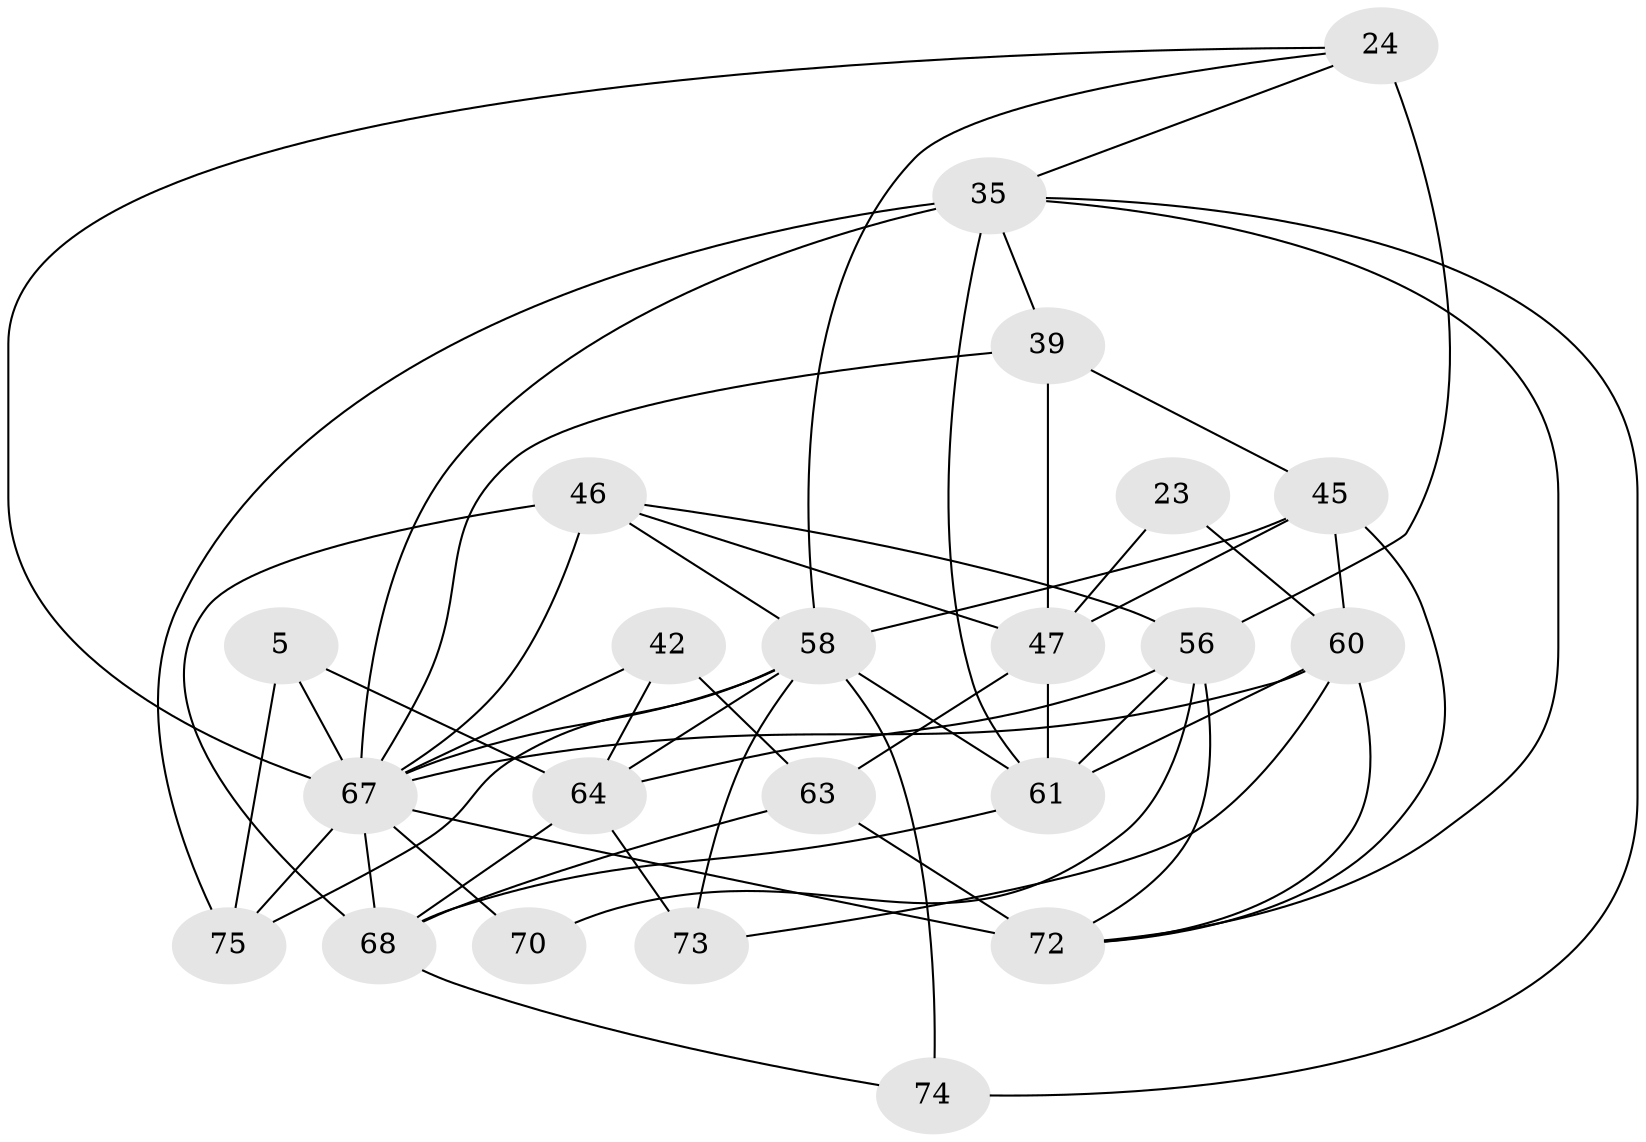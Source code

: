 // original degree distribution, {4: 1.0}
// Generated by graph-tools (version 1.1) at 2025/03/03/04/25 22:03:52]
// undirected, 22 vertices, 56 edges
graph export_dot {
graph [start="1"]
  node [color=gray90,style=filled];
  5;
  23;
  24 [super="+19"];
  35 [super="+32"];
  39 [super="+33"];
  42;
  45 [super="+34"];
  46 [super="+4+31"];
  47 [super="+22+37"];
  56 [super="+7+10+36"];
  58 [super="+18+48+57"];
  60 [super="+3+52"];
  61 [super="+43"];
  63;
  64 [super="+20+25"];
  67 [super="+55+66+65"];
  68 [super="+49+50"];
  70;
  72 [super="+11+59+71+69"];
  73;
  74;
  75 [super="+2"];
  5 -- 75 [weight=2];
  5 -- 64;
  5 -- 67;
  23 -- 47 [weight=2];
  23 -- 60 [weight=2];
  24 -- 56 [weight=3];
  24 -- 35;
  24 -- 58;
  24 -- 67;
  35 -- 74;
  35 -- 75 [weight=2];
  35 -- 61 [weight=2];
  35 -- 72 [weight=2];
  35 -- 67;
  35 -- 39;
  39 -- 67 [weight=2];
  39 -- 47 [weight=2];
  39 -- 45;
  42 -- 63;
  42 -- 64 [weight=2];
  42 -- 67;
  45 -- 58 [weight=2];
  45 -- 60 [weight=2];
  45 -- 47 [weight=2];
  45 -- 72 [weight=3];
  46 -- 68;
  46 -- 47 [weight=2];
  46 -- 56;
  46 -- 58;
  46 -- 67;
  47 -- 63;
  47 -- 61;
  56 -- 72 [weight=3];
  56 -- 70;
  56 -- 61;
  56 -- 64;
  58 -- 64;
  58 -- 61 [weight=2];
  58 -- 73;
  58 -- 67 [weight=5];
  58 -- 74 [weight=2];
  58 -- 75;
  60 -- 72;
  60 -- 73;
  60 -- 61;
  60 -- 67;
  61 -- 68;
  63 -- 68;
  63 -- 72;
  64 -- 73 [weight=2];
  64 -- 68;
  67 -- 70 [weight=3];
  67 -- 72 [weight=10];
  67 -- 68 [weight=3];
  67 -- 75;
  68 -- 74;
}

